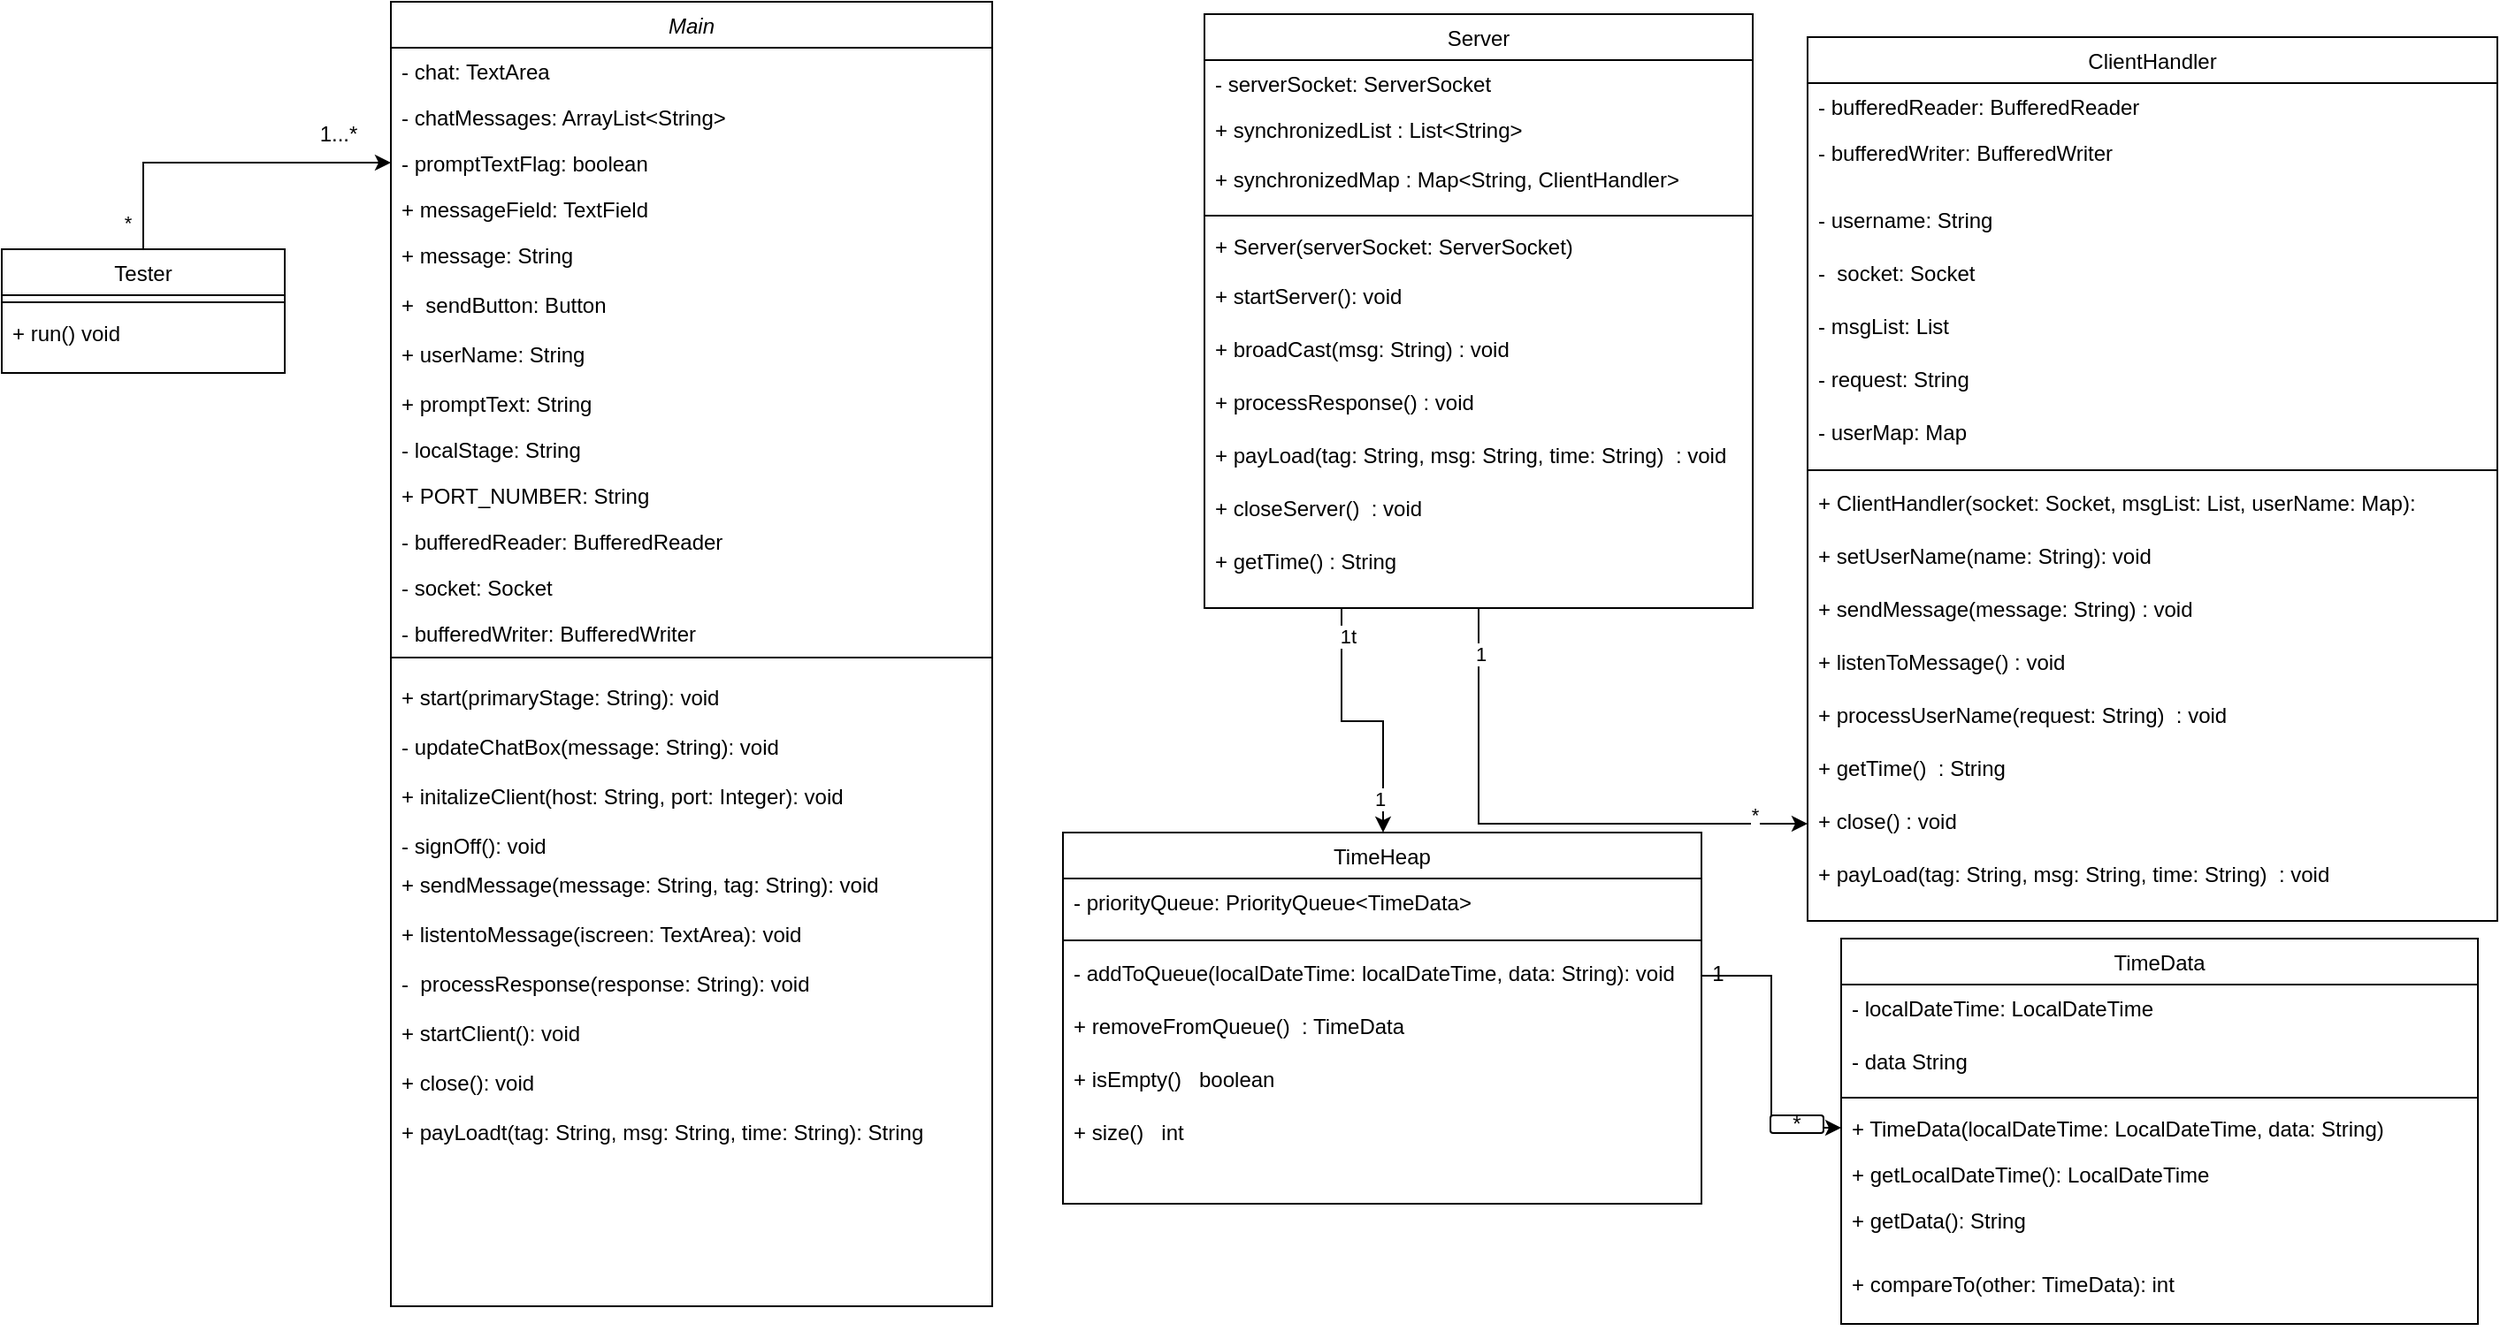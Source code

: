 <mxfile version="21.1.2" type="github">
  <diagram id="C5RBs43oDa-KdzZeNtuy" name="Page-1">
    <mxGraphModel dx="2261" dy="796" grid="1" gridSize="10" guides="1" tooltips="1" connect="1" arrows="1" fold="1" page="1" pageScale="1" pageWidth="827" pageHeight="1169" math="0" shadow="0">
      <root>
        <mxCell id="WIyWlLk6GJQsqaUBKTNV-0" />
        <mxCell id="WIyWlLk6GJQsqaUBKTNV-1" parent="WIyWlLk6GJQsqaUBKTNV-0" />
        <mxCell id="zkfFHV4jXpPFQw0GAbJ--0" value="Main" style="swimlane;fontStyle=2;align=center;verticalAlign=top;childLayout=stackLayout;horizontal=1;startSize=26;horizontalStack=0;resizeParent=1;resizeLast=0;collapsible=1;marginBottom=0;rounded=0;shadow=0;strokeWidth=1;" parent="WIyWlLk6GJQsqaUBKTNV-1" vertex="1">
          <mxGeometry x="-90" y="40" width="340" height="738" as="geometry">
            <mxRectangle x="230" y="140" width="160" height="26" as="alternateBounds" />
          </mxGeometry>
        </mxCell>
        <mxCell id="zkfFHV4jXpPFQw0GAbJ--1" value="- chat: TextArea" style="text;align=left;verticalAlign=top;spacingLeft=4;spacingRight=4;overflow=hidden;rotatable=0;points=[[0,0.5],[1,0.5]];portConstraint=eastwest;" parent="zkfFHV4jXpPFQw0GAbJ--0" vertex="1">
          <mxGeometry y="26" width="340" height="26" as="geometry" />
        </mxCell>
        <mxCell id="zkfFHV4jXpPFQw0GAbJ--2" value="- chatMessages: ArrayList&lt;String&gt;" style="text;align=left;verticalAlign=top;spacingLeft=4;spacingRight=4;overflow=hidden;rotatable=0;points=[[0,0.5],[1,0.5]];portConstraint=eastwest;rounded=0;shadow=0;html=0;" parent="zkfFHV4jXpPFQw0GAbJ--0" vertex="1">
          <mxGeometry y="52" width="340" height="26" as="geometry" />
        </mxCell>
        <mxCell id="zkfFHV4jXpPFQw0GAbJ--3" value="- promptTextFlag: boolean&#xa;" style="text;align=left;verticalAlign=top;spacingLeft=4;spacingRight=4;overflow=hidden;rotatable=0;points=[[0,0.5],[1,0.5]];portConstraint=eastwest;rounded=0;shadow=0;html=0;" parent="zkfFHV4jXpPFQw0GAbJ--0" vertex="1">
          <mxGeometry y="78" width="340" height="26" as="geometry" />
        </mxCell>
        <mxCell id="eDszfDAxmyaRL6Qd2Sii-7" value="+ messageField: TextField&#xa;" style="text;align=left;verticalAlign=top;spacingLeft=4;spacingRight=4;overflow=hidden;rotatable=0;points=[[0,0.5],[1,0.5]];portConstraint=eastwest;rounded=0;shadow=0;html=0;" vertex="1" parent="zkfFHV4jXpPFQw0GAbJ--0">
          <mxGeometry y="104" width="340" height="26" as="geometry" />
        </mxCell>
        <mxCell id="zkfFHV4jXpPFQw0GAbJ--5" value="+ message: String&#xa;" style="text;align=left;verticalAlign=top;spacingLeft=4;spacingRight=4;overflow=hidden;rotatable=0;points=[[0,0.5],[1,0.5]];portConstraint=eastwest;" parent="zkfFHV4jXpPFQw0GAbJ--0" vertex="1">
          <mxGeometry y="130" width="340" height="28" as="geometry" />
        </mxCell>
        <mxCell id="eDszfDAxmyaRL6Qd2Sii-8" value="+  sendButton: Button&#xa;" style="text;align=left;verticalAlign=top;spacingLeft=4;spacingRight=4;overflow=hidden;rotatable=0;points=[[0,0.5],[1,0.5]];portConstraint=eastwest;" vertex="1" parent="zkfFHV4jXpPFQw0GAbJ--0">
          <mxGeometry y="158" width="340" height="28" as="geometry" />
        </mxCell>
        <mxCell id="eDszfDAxmyaRL6Qd2Sii-10" value="+ userName: String&#xa;" style="text;align=left;verticalAlign=top;spacingLeft=4;spacingRight=4;overflow=hidden;rotatable=0;points=[[0,0.5],[1,0.5]];portConstraint=eastwest;" vertex="1" parent="zkfFHV4jXpPFQw0GAbJ--0">
          <mxGeometry y="186" width="340" height="28" as="geometry" />
        </mxCell>
        <mxCell id="eDszfDAxmyaRL6Qd2Sii-9" value="+ promptText: String&#xa;" style="text;align=left;verticalAlign=top;spacingLeft=4;spacingRight=4;overflow=hidden;rotatable=0;points=[[0,0.5],[1,0.5]];portConstraint=eastwest;" vertex="1" parent="zkfFHV4jXpPFQw0GAbJ--0">
          <mxGeometry y="214" width="340" height="26" as="geometry" />
        </mxCell>
        <mxCell id="eDszfDAxmyaRL6Qd2Sii-55" value="- localStage: String&#xa;" style="text;align=left;verticalAlign=top;spacingLeft=4;spacingRight=4;overflow=hidden;rotatable=0;points=[[0,0.5],[1,0.5]];portConstraint=eastwest;" vertex="1" parent="zkfFHV4jXpPFQw0GAbJ--0">
          <mxGeometry y="240" width="340" height="26" as="geometry" />
        </mxCell>
        <mxCell id="eDszfDAxmyaRL6Qd2Sii-56" value="+ PORT_NUMBER: String&#xa;" style="text;align=left;verticalAlign=top;spacingLeft=4;spacingRight=4;overflow=hidden;rotatable=0;points=[[0,0.5],[1,0.5]];portConstraint=eastwest;" vertex="1" parent="zkfFHV4jXpPFQw0GAbJ--0">
          <mxGeometry y="266" width="340" height="26" as="geometry" />
        </mxCell>
        <mxCell id="eDszfDAxmyaRL6Qd2Sii-58" value="- bufferedReader: BufferedReader&#xa;" style="text;align=left;verticalAlign=top;spacingLeft=4;spacingRight=4;overflow=hidden;rotatable=0;points=[[0,0.5],[1,0.5]];portConstraint=eastwest;" vertex="1" parent="zkfFHV4jXpPFQw0GAbJ--0">
          <mxGeometry y="292" width="340" height="26" as="geometry" />
        </mxCell>
        <mxCell id="eDszfDAxmyaRL6Qd2Sii-57" value="- socket: Socket&#xa;" style="text;align=left;verticalAlign=top;spacingLeft=4;spacingRight=4;overflow=hidden;rotatable=0;points=[[0,0.5],[1,0.5]];portConstraint=eastwest;" vertex="1" parent="zkfFHV4jXpPFQw0GAbJ--0">
          <mxGeometry y="318" width="340" height="26" as="geometry" />
        </mxCell>
        <mxCell id="eDszfDAxmyaRL6Qd2Sii-59" value="- bufferedWriter: BufferedWriter&#xa;" style="text;align=left;verticalAlign=top;spacingLeft=4;spacingRight=4;overflow=hidden;rotatable=0;points=[[0,0.5],[1,0.5]];portConstraint=eastwest;" vertex="1" parent="zkfFHV4jXpPFQw0GAbJ--0">
          <mxGeometry y="344" width="340" height="18" as="geometry" />
        </mxCell>
        <mxCell id="zkfFHV4jXpPFQw0GAbJ--4" value="" style="line;html=1;strokeWidth=1;align=left;verticalAlign=middle;spacingTop=-1;spacingLeft=3;spacingRight=3;rotatable=0;labelPosition=right;points=[];portConstraint=eastwest;" parent="zkfFHV4jXpPFQw0GAbJ--0" vertex="1">
          <mxGeometry y="362" width="340" height="18" as="geometry" />
        </mxCell>
        <mxCell id="eDszfDAxmyaRL6Qd2Sii-11" value="+ start(primaryStage: String): void&#xa;" style="text;align=left;verticalAlign=top;spacingLeft=4;spacingRight=4;overflow=hidden;rotatable=0;points=[[0,0.5],[1,0.5]];portConstraint=eastwest;" vertex="1" parent="zkfFHV4jXpPFQw0GAbJ--0">
          <mxGeometry y="380" width="340" height="28" as="geometry" />
        </mxCell>
        <mxCell id="eDszfDAxmyaRL6Qd2Sii-12" value="- updateChatBox(message: String): void&#xa;" style="text;align=left;verticalAlign=top;spacingLeft=4;spacingRight=4;overflow=hidden;rotatable=0;points=[[0,0.5],[1,0.5]];portConstraint=eastwest;" vertex="1" parent="zkfFHV4jXpPFQw0GAbJ--0">
          <mxGeometry y="408" width="340" height="28" as="geometry" />
        </mxCell>
        <mxCell id="eDszfDAxmyaRL6Qd2Sii-13" value="+ initalizeClient(host: String, port: Integer): void&#xa;" style="text;align=left;verticalAlign=top;spacingLeft=4;spacingRight=4;overflow=hidden;rotatable=0;points=[[0,0.5],[1,0.5]];portConstraint=eastwest;" vertex="1" parent="zkfFHV4jXpPFQw0GAbJ--0">
          <mxGeometry y="436" width="340" height="28" as="geometry" />
        </mxCell>
        <mxCell id="eDszfDAxmyaRL6Qd2Sii-14" value="- signOff(): void&#xa;" style="text;align=left;verticalAlign=top;spacingLeft=4;spacingRight=4;overflow=hidden;rotatable=0;points=[[0,0.5],[1,0.5]];portConstraint=eastwest;" vertex="1" parent="zkfFHV4jXpPFQw0GAbJ--0">
          <mxGeometry y="464" width="340" height="22" as="geometry" />
        </mxCell>
        <mxCell id="eDszfDAxmyaRL6Qd2Sii-17" value="+ sendMessage(message: String, tag: String): void&#xa;" style="text;align=left;verticalAlign=top;spacingLeft=4;spacingRight=4;overflow=hidden;rotatable=0;points=[[0,0.5],[1,0.5]];portConstraint=eastwest;" vertex="1" parent="zkfFHV4jXpPFQw0GAbJ--0">
          <mxGeometry y="486" width="340" height="28" as="geometry" />
        </mxCell>
        <mxCell id="eDszfDAxmyaRL6Qd2Sii-18" value="+ listentoMessage(iscreen: TextArea): void&#xa;" style="text;align=left;verticalAlign=top;spacingLeft=4;spacingRight=4;overflow=hidden;rotatable=0;points=[[0,0.5],[1,0.5]];portConstraint=eastwest;" vertex="1" parent="zkfFHV4jXpPFQw0GAbJ--0">
          <mxGeometry y="514" width="340" height="28" as="geometry" />
        </mxCell>
        <mxCell id="eDszfDAxmyaRL6Qd2Sii-19" value="-  processResponse(response: String): void&#xa;" style="text;align=left;verticalAlign=top;spacingLeft=4;spacingRight=4;overflow=hidden;rotatable=0;points=[[0,0.5],[1,0.5]];portConstraint=eastwest;" vertex="1" parent="zkfFHV4jXpPFQw0GAbJ--0">
          <mxGeometry y="542" width="340" height="28" as="geometry" />
        </mxCell>
        <mxCell id="eDszfDAxmyaRL6Qd2Sii-20" value="+ startClient(): void&#xa;" style="text;align=left;verticalAlign=top;spacingLeft=4;spacingRight=4;overflow=hidden;rotatable=0;points=[[0,0.5],[1,0.5]];portConstraint=eastwest;" vertex="1" parent="zkfFHV4jXpPFQw0GAbJ--0">
          <mxGeometry y="570" width="340" height="28" as="geometry" />
        </mxCell>
        <mxCell id="eDszfDAxmyaRL6Qd2Sii-21" value="+ close(): void&#xa;" style="text;align=left;verticalAlign=top;spacingLeft=4;spacingRight=4;overflow=hidden;rotatable=0;points=[[0,0.5],[1,0.5]];portConstraint=eastwest;" vertex="1" parent="zkfFHV4jXpPFQw0GAbJ--0">
          <mxGeometry y="598" width="340" height="28" as="geometry" />
        </mxCell>
        <mxCell id="eDszfDAxmyaRL6Qd2Sii-22" value="+ payLoadt(tag: String, msg: String, time: String): String&#xa;" style="text;align=left;verticalAlign=top;spacingLeft=4;spacingRight=4;overflow=hidden;rotatable=0;points=[[0,0.5],[1,0.5]];portConstraint=eastwest;" vertex="1" parent="zkfFHV4jXpPFQw0GAbJ--0">
          <mxGeometry y="626" width="340" height="28" as="geometry" />
        </mxCell>
        <mxCell id="eDszfDAxmyaRL6Qd2Sii-70" style="edgeStyle=orthogonalEdgeStyle;rounded=0;orthogonalLoop=1;jettySize=auto;html=1;entryX=0;entryY=0.5;entryDx=0;entryDy=0;" edge="1" parent="WIyWlLk6GJQsqaUBKTNV-1" source="zkfFHV4jXpPFQw0GAbJ--13" target="eDszfDAxmyaRL6Qd2Sii-54">
          <mxGeometry relative="1" as="geometry" />
        </mxCell>
        <mxCell id="eDszfDAxmyaRL6Qd2Sii-71" value="1" style="edgeLabel;html=1;align=center;verticalAlign=middle;resizable=0;points=[];" vertex="1" connectable="0" parent="eDszfDAxmyaRL6Qd2Sii-70">
          <mxGeometry x="-0.83" y="1" relative="1" as="geometry">
            <mxPoint as="offset" />
          </mxGeometry>
        </mxCell>
        <mxCell id="eDszfDAxmyaRL6Qd2Sii-72" value="*" style="edgeLabel;html=1;align=center;verticalAlign=middle;resizable=0;points=[];" vertex="1" connectable="0" parent="eDszfDAxmyaRL6Qd2Sii-70">
          <mxGeometry x="0.803" y="4" relative="1" as="geometry">
            <mxPoint y="-1" as="offset" />
          </mxGeometry>
        </mxCell>
        <mxCell id="eDszfDAxmyaRL6Qd2Sii-95" style="edgeStyle=orthogonalEdgeStyle;rounded=0;orthogonalLoop=1;jettySize=auto;html=1;exitX=0.25;exitY=1;exitDx=0;exitDy=0;" edge="1" parent="WIyWlLk6GJQsqaUBKTNV-1" source="zkfFHV4jXpPFQw0GAbJ--13" target="eDszfDAxmyaRL6Qd2Sii-73">
          <mxGeometry relative="1" as="geometry">
            <Array as="points">
              <mxPoint x="448" y="447" />
              <mxPoint x="471" y="447" />
            </Array>
          </mxGeometry>
        </mxCell>
        <mxCell id="eDszfDAxmyaRL6Qd2Sii-96" value="1t" style="edgeLabel;html=1;align=center;verticalAlign=middle;resizable=0;points=[];" vertex="1" connectable="0" parent="eDszfDAxmyaRL6Qd2Sii-95">
          <mxGeometry x="-0.787" y="3" relative="1" as="geometry">
            <mxPoint as="offset" />
          </mxGeometry>
        </mxCell>
        <mxCell id="eDszfDAxmyaRL6Qd2Sii-97" value="1" style="edgeLabel;html=1;align=center;verticalAlign=middle;resizable=0;points=[];" vertex="1" connectable="0" parent="eDszfDAxmyaRL6Qd2Sii-95">
          <mxGeometry x="0.734" y="-2" relative="1" as="geometry">
            <mxPoint y="1" as="offset" />
          </mxGeometry>
        </mxCell>
        <mxCell id="zkfFHV4jXpPFQw0GAbJ--13" value="Server" style="swimlane;fontStyle=0;align=center;verticalAlign=top;childLayout=stackLayout;horizontal=1;startSize=26;horizontalStack=0;resizeParent=1;resizeLast=0;collapsible=1;marginBottom=0;rounded=0;shadow=0;strokeWidth=1;" parent="WIyWlLk6GJQsqaUBKTNV-1" vertex="1">
          <mxGeometry x="370" y="47" width="310" height="336" as="geometry">
            <mxRectangle x="340" y="380" width="170" height="26" as="alternateBounds" />
          </mxGeometry>
        </mxCell>
        <mxCell id="eDszfDAxmyaRL6Qd2Sii-28" value="- serverSocket: ServerSocket" style="text;align=left;verticalAlign=top;spacingLeft=4;spacingRight=4;overflow=hidden;rotatable=0;points=[[0,0.5],[1,0.5]];portConstraint=eastwest;" vertex="1" parent="zkfFHV4jXpPFQw0GAbJ--13">
          <mxGeometry y="26" width="310" height="26" as="geometry" />
        </mxCell>
        <mxCell id="eDszfDAxmyaRL6Qd2Sii-29" value="+ synchronizedList : List&lt;String&gt;" style="text;align=left;verticalAlign=top;spacingLeft=4;spacingRight=4;overflow=hidden;rotatable=0;points=[[0,0.5],[1,0.5]];portConstraint=eastwest;" vertex="1" parent="zkfFHV4jXpPFQw0GAbJ--13">
          <mxGeometry y="52" width="310" height="28" as="geometry" />
        </mxCell>
        <mxCell id="zkfFHV4jXpPFQw0GAbJ--14" value="+ synchronizedMap : Map&lt;String, ClientHandler&gt;" style="text;align=left;verticalAlign=top;spacingLeft=4;spacingRight=4;overflow=hidden;rotatable=0;points=[[0,0.5],[1,0.5]];portConstraint=eastwest;" parent="zkfFHV4jXpPFQw0GAbJ--13" vertex="1">
          <mxGeometry y="80" width="310" height="30" as="geometry" />
        </mxCell>
        <mxCell id="zkfFHV4jXpPFQw0GAbJ--15" value="" style="line;html=1;strokeWidth=1;align=left;verticalAlign=middle;spacingTop=-1;spacingLeft=3;spacingRight=3;rotatable=0;labelPosition=right;points=[];portConstraint=eastwest;" parent="zkfFHV4jXpPFQw0GAbJ--13" vertex="1">
          <mxGeometry y="110" width="310" height="8" as="geometry" />
        </mxCell>
        <mxCell id="eDszfDAxmyaRL6Qd2Sii-65" value="+ Server(serverSocket: ServerSocket)&#xa;" style="text;align=left;verticalAlign=top;spacingLeft=4;spacingRight=4;overflow=hidden;rotatable=0;points=[[0,0.5],[1,0.5]];portConstraint=eastwest;" vertex="1" parent="zkfFHV4jXpPFQw0GAbJ--13">
          <mxGeometry y="118" width="310" height="28" as="geometry" />
        </mxCell>
        <mxCell id="eDszfDAxmyaRL6Qd2Sii-30" value="+ startServer(): void" style="text;align=left;verticalAlign=top;spacingLeft=4;spacingRight=4;overflow=hidden;rotatable=0;points=[[0,0.5],[1,0.5]];portConstraint=eastwest;" vertex="1" parent="zkfFHV4jXpPFQw0GAbJ--13">
          <mxGeometry y="146" width="310" height="30" as="geometry" />
        </mxCell>
        <mxCell id="eDszfDAxmyaRL6Qd2Sii-31" value="+ broadCast(msg: String) : void" style="text;align=left;verticalAlign=top;spacingLeft=4;spacingRight=4;overflow=hidden;rotatable=0;points=[[0,0.5],[1,0.5]];portConstraint=eastwest;" vertex="1" parent="zkfFHV4jXpPFQw0GAbJ--13">
          <mxGeometry y="176" width="310" height="30" as="geometry" />
        </mxCell>
        <mxCell id="eDszfDAxmyaRL6Qd2Sii-32" value="+ processResponse() : void" style="text;align=left;verticalAlign=top;spacingLeft=4;spacingRight=4;overflow=hidden;rotatable=0;points=[[0,0.5],[1,0.5]];portConstraint=eastwest;" vertex="1" parent="zkfFHV4jXpPFQw0GAbJ--13">
          <mxGeometry y="206" width="310" height="30" as="geometry" />
        </mxCell>
        <mxCell id="eDszfDAxmyaRL6Qd2Sii-41" value="+ payLoad(tag: String, msg: String, time: String)  : void" style="text;align=left;verticalAlign=top;spacingLeft=4;spacingRight=4;overflow=hidden;rotatable=0;points=[[0,0.5],[1,0.5]];portConstraint=eastwest;" vertex="1" parent="zkfFHV4jXpPFQw0GAbJ--13">
          <mxGeometry y="236" width="310" height="30" as="geometry" />
        </mxCell>
        <mxCell id="eDszfDAxmyaRL6Qd2Sii-42" value="+ closeServer()  : void" style="text;align=left;verticalAlign=top;spacingLeft=4;spacingRight=4;overflow=hidden;rotatable=0;points=[[0,0.5],[1,0.5]];portConstraint=eastwest;" vertex="1" parent="zkfFHV4jXpPFQw0GAbJ--13">
          <mxGeometry y="266" width="310" height="30" as="geometry" />
        </mxCell>
        <mxCell id="eDszfDAxmyaRL6Qd2Sii-43" value="+ getTime() : String" style="text;align=left;verticalAlign=top;spacingLeft=4;spacingRight=4;overflow=hidden;rotatable=0;points=[[0,0.5],[1,0.5]];portConstraint=eastwest;" vertex="1" parent="zkfFHV4jXpPFQw0GAbJ--13">
          <mxGeometry y="296" width="310" height="30" as="geometry" />
        </mxCell>
        <mxCell id="eDszfDAxmyaRL6Qd2Sii-3" value="" style="edgeStyle=orthogonalEdgeStyle;rounded=0;orthogonalLoop=1;jettySize=auto;html=1;" edge="1" parent="WIyWlLk6GJQsqaUBKTNV-1" source="eDszfDAxmyaRL6Qd2Sii-0" target="zkfFHV4jXpPFQw0GAbJ--3">
          <mxGeometry relative="1" as="geometry" />
        </mxCell>
        <mxCell id="eDszfDAxmyaRL6Qd2Sii-27" value="*" style="edgeLabel;html=1;align=center;verticalAlign=middle;resizable=0;points=[];" vertex="1" connectable="0" parent="eDszfDAxmyaRL6Qd2Sii-3">
          <mxGeometry x="-0.812" y="3" relative="1" as="geometry">
            <mxPoint x="-6" y="3" as="offset" />
          </mxGeometry>
        </mxCell>
        <mxCell id="eDszfDAxmyaRL6Qd2Sii-0" value="Tester" style="swimlane;fontStyle=0;align=center;verticalAlign=top;childLayout=stackLayout;horizontal=1;startSize=26;horizontalStack=0;resizeParent=1;resizeLast=0;collapsible=1;marginBottom=0;rounded=0;shadow=0;strokeWidth=1;" vertex="1" parent="WIyWlLk6GJQsqaUBKTNV-1">
          <mxGeometry x="-310" y="180" width="160" height="70" as="geometry">
            <mxRectangle x="340" y="380" width="170" height="26" as="alternateBounds" />
          </mxGeometry>
        </mxCell>
        <mxCell id="eDszfDAxmyaRL6Qd2Sii-2" value="" style="line;html=1;strokeWidth=1;align=left;verticalAlign=middle;spacingTop=-1;spacingLeft=3;spacingRight=3;rotatable=0;labelPosition=right;points=[];portConstraint=eastwest;" vertex="1" parent="eDszfDAxmyaRL6Qd2Sii-0">
          <mxGeometry y="26" width="160" height="8" as="geometry" />
        </mxCell>
        <mxCell id="eDszfDAxmyaRL6Qd2Sii-1" value="+ run() void" style="text;align=left;verticalAlign=top;spacingLeft=4;spacingRight=4;overflow=hidden;rotatable=0;points=[[0,0.5],[1,0.5]];portConstraint=eastwest;" vertex="1" parent="eDszfDAxmyaRL6Qd2Sii-0">
          <mxGeometry y="34" width="160" height="26" as="geometry" />
        </mxCell>
        <mxCell id="eDszfDAxmyaRL6Qd2Sii-24" value="1...*" style="text;html=1;align=center;verticalAlign=middle;resizable=0;points=[];autosize=1;strokeColor=none;fillColor=none;" vertex="1" parent="WIyWlLk6GJQsqaUBKTNV-1">
          <mxGeometry x="-140" y="100" width="40" height="30" as="geometry" />
        </mxCell>
        <mxCell id="eDszfDAxmyaRL6Qd2Sii-44" value="ClientHandler" style="swimlane;fontStyle=0;align=center;verticalAlign=top;childLayout=stackLayout;horizontal=1;startSize=26;horizontalStack=0;resizeParent=1;resizeLast=0;collapsible=1;marginBottom=0;rounded=0;shadow=0;strokeWidth=1;" vertex="1" parent="WIyWlLk6GJQsqaUBKTNV-1">
          <mxGeometry x="711" y="60" width="390" height="500" as="geometry">
            <mxRectangle x="340" y="380" width="170" height="26" as="alternateBounds" />
          </mxGeometry>
        </mxCell>
        <mxCell id="eDszfDAxmyaRL6Qd2Sii-45" value="- bufferedReader: BufferedReader" style="text;align=left;verticalAlign=top;spacingLeft=4;spacingRight=4;overflow=hidden;rotatable=0;points=[[0,0.5],[1,0.5]];portConstraint=eastwest;" vertex="1" parent="eDszfDAxmyaRL6Qd2Sii-44">
          <mxGeometry y="26" width="390" height="26" as="geometry" />
        </mxCell>
        <mxCell id="eDszfDAxmyaRL6Qd2Sii-46" value="- bufferedWriter: BufferedWriter" style="text;align=left;verticalAlign=top;spacingLeft=4;spacingRight=4;overflow=hidden;rotatable=0;points=[[0,0.5],[1,0.5]];portConstraint=eastwest;" vertex="1" parent="eDszfDAxmyaRL6Qd2Sii-44">
          <mxGeometry y="52" width="390" height="38" as="geometry" />
        </mxCell>
        <mxCell id="eDszfDAxmyaRL6Qd2Sii-47" value="- username: String&#xa;" style="text;align=left;verticalAlign=top;spacingLeft=4;spacingRight=4;overflow=hidden;rotatable=0;points=[[0,0.5],[1,0.5]];portConstraint=eastwest;" vertex="1" parent="eDszfDAxmyaRL6Qd2Sii-44">
          <mxGeometry y="90" width="390" height="30" as="geometry" />
        </mxCell>
        <mxCell id="eDszfDAxmyaRL6Qd2Sii-60" value="-  socket: Socket" style="text;align=left;verticalAlign=top;spacingLeft=4;spacingRight=4;overflow=hidden;rotatable=0;points=[[0,0.5],[1,0.5]];portConstraint=eastwest;" vertex="1" parent="eDszfDAxmyaRL6Qd2Sii-44">
          <mxGeometry y="120" width="390" height="30" as="geometry" />
        </mxCell>
        <mxCell id="eDszfDAxmyaRL6Qd2Sii-61" value="- msgList: List&#xa;" style="text;align=left;verticalAlign=top;spacingLeft=4;spacingRight=4;overflow=hidden;rotatable=0;points=[[0,0.5],[1,0.5]];portConstraint=eastwest;" vertex="1" parent="eDszfDAxmyaRL6Qd2Sii-44">
          <mxGeometry y="150" width="390" height="30" as="geometry" />
        </mxCell>
        <mxCell id="eDszfDAxmyaRL6Qd2Sii-62" value="- request: String&#xa;" style="text;align=left;verticalAlign=top;spacingLeft=4;spacingRight=4;overflow=hidden;rotatable=0;points=[[0,0.5],[1,0.5]];portConstraint=eastwest;" vertex="1" parent="eDszfDAxmyaRL6Qd2Sii-44">
          <mxGeometry y="180" width="390" height="30" as="geometry" />
        </mxCell>
        <mxCell id="eDszfDAxmyaRL6Qd2Sii-63" value="- userMap: Map&#xa;" style="text;align=left;verticalAlign=top;spacingLeft=4;spacingRight=4;overflow=hidden;rotatable=0;points=[[0,0.5],[1,0.5]];portConstraint=eastwest;" vertex="1" parent="eDszfDAxmyaRL6Qd2Sii-44">
          <mxGeometry y="210" width="390" height="30" as="geometry" />
        </mxCell>
        <mxCell id="eDszfDAxmyaRL6Qd2Sii-48" value="" style="line;html=1;strokeWidth=1;align=left;verticalAlign=middle;spacingTop=-1;spacingLeft=3;spacingRight=3;rotatable=0;labelPosition=right;points=[];portConstraint=eastwest;" vertex="1" parent="eDszfDAxmyaRL6Qd2Sii-44">
          <mxGeometry y="240" width="390" height="10" as="geometry" />
        </mxCell>
        <mxCell id="eDszfDAxmyaRL6Qd2Sii-66" value="+ ClientHandler(socket: Socket, msgList: List, userName: Map):" style="text;align=left;verticalAlign=top;spacingLeft=4;spacingRight=4;overflow=hidden;rotatable=0;points=[[0,0.5],[1,0.5]];portConstraint=eastwest;" vertex="1" parent="eDszfDAxmyaRL6Qd2Sii-44">
          <mxGeometry y="250" width="390" height="30" as="geometry" />
        </mxCell>
        <mxCell id="eDszfDAxmyaRL6Qd2Sii-49" value="+ setUserName(name: String): void" style="text;align=left;verticalAlign=top;spacingLeft=4;spacingRight=4;overflow=hidden;rotatable=0;points=[[0,0.5],[1,0.5]];portConstraint=eastwest;" vertex="1" parent="eDszfDAxmyaRL6Qd2Sii-44">
          <mxGeometry y="280" width="390" height="30" as="geometry" />
        </mxCell>
        <mxCell id="eDszfDAxmyaRL6Qd2Sii-50" value="+ sendMessage(message: String) : void" style="text;align=left;verticalAlign=top;spacingLeft=4;spacingRight=4;overflow=hidden;rotatable=0;points=[[0,0.5],[1,0.5]];portConstraint=eastwest;" vertex="1" parent="eDszfDAxmyaRL6Qd2Sii-44">
          <mxGeometry y="310" width="390" height="30" as="geometry" />
        </mxCell>
        <mxCell id="eDszfDAxmyaRL6Qd2Sii-51" value="+ listenToMessage() : void" style="text;align=left;verticalAlign=top;spacingLeft=4;spacingRight=4;overflow=hidden;rotatable=0;points=[[0,0.5],[1,0.5]];portConstraint=eastwest;" vertex="1" parent="eDszfDAxmyaRL6Qd2Sii-44">
          <mxGeometry y="340" width="390" height="30" as="geometry" />
        </mxCell>
        <mxCell id="eDszfDAxmyaRL6Qd2Sii-52" value="+ processUserName(request: String)  : void" style="text;align=left;verticalAlign=top;spacingLeft=4;spacingRight=4;overflow=hidden;rotatable=0;points=[[0,0.5],[1,0.5]];portConstraint=eastwest;" vertex="1" parent="eDszfDAxmyaRL6Qd2Sii-44">
          <mxGeometry y="370" width="390" height="30" as="geometry" />
        </mxCell>
        <mxCell id="eDszfDAxmyaRL6Qd2Sii-53" value="+ getTime()  : String" style="text;align=left;verticalAlign=top;spacingLeft=4;spacingRight=4;overflow=hidden;rotatable=0;points=[[0,0.5],[1,0.5]];portConstraint=eastwest;" vertex="1" parent="eDszfDAxmyaRL6Qd2Sii-44">
          <mxGeometry y="400" width="390" height="30" as="geometry" />
        </mxCell>
        <mxCell id="eDszfDAxmyaRL6Qd2Sii-54" value="+ close() : void" style="text;align=left;verticalAlign=top;spacingLeft=4;spacingRight=4;overflow=hidden;rotatable=0;points=[[0,0.5],[1,0.5]];portConstraint=eastwest;" vertex="1" parent="eDszfDAxmyaRL6Qd2Sii-44">
          <mxGeometry y="430" width="390" height="30" as="geometry" />
        </mxCell>
        <mxCell id="eDszfDAxmyaRL6Qd2Sii-67" value="+ payLoad(tag: String, msg: String, time: String)  : void" style="text;align=left;verticalAlign=top;spacingLeft=4;spacingRight=4;overflow=hidden;rotatable=0;points=[[0,0.5],[1,0.5]];portConstraint=eastwest;" vertex="1" parent="eDszfDAxmyaRL6Qd2Sii-44">
          <mxGeometry y="460" width="390" height="30" as="geometry" />
        </mxCell>
        <mxCell id="eDszfDAxmyaRL6Qd2Sii-73" value="TimeHeap" style="swimlane;fontStyle=0;align=center;verticalAlign=top;childLayout=stackLayout;horizontal=1;startSize=26;horizontalStack=0;resizeParent=1;resizeLast=0;collapsible=1;marginBottom=0;rounded=0;shadow=0;strokeWidth=1;" vertex="1" parent="WIyWlLk6GJQsqaUBKTNV-1">
          <mxGeometry x="290" y="510" width="361" height="210" as="geometry">
            <mxRectangle x="340" y="380" width="170" height="26" as="alternateBounds" />
          </mxGeometry>
        </mxCell>
        <mxCell id="eDszfDAxmyaRL6Qd2Sii-79" value="- priorityQueue: PriorityQueue&lt;TimeData&gt;" style="text;align=left;verticalAlign=top;spacingLeft=4;spacingRight=4;overflow=hidden;rotatable=0;points=[[0,0.5],[1,0.5]];portConstraint=eastwest;" vertex="1" parent="eDszfDAxmyaRL6Qd2Sii-73">
          <mxGeometry y="26" width="361" height="30" as="geometry" />
        </mxCell>
        <mxCell id="eDszfDAxmyaRL6Qd2Sii-81" value="" style="line;html=1;strokeWidth=1;align=left;verticalAlign=middle;spacingTop=-1;spacingLeft=3;spacingRight=3;rotatable=0;labelPosition=right;points=[];portConstraint=eastwest;" vertex="1" parent="eDszfDAxmyaRL6Qd2Sii-73">
          <mxGeometry y="56" width="361" height="10" as="geometry" />
        </mxCell>
        <mxCell id="eDszfDAxmyaRL6Qd2Sii-90" value="- addToQueue(localDateTime: localDateTime, data: String): void" style="text;align=left;verticalAlign=top;spacingLeft=4;spacingRight=4;overflow=hidden;rotatable=0;points=[[0,0.5],[1,0.5]];portConstraint=eastwest;" vertex="1" parent="eDszfDAxmyaRL6Qd2Sii-73">
          <mxGeometry y="66" width="361" height="30" as="geometry" />
        </mxCell>
        <mxCell id="eDszfDAxmyaRL6Qd2Sii-87" value="+ removeFromQueue()  : TimeData" style="text;align=left;verticalAlign=top;spacingLeft=4;spacingRight=4;overflow=hidden;rotatable=0;points=[[0,0.5],[1,0.5]];portConstraint=eastwest;" vertex="1" parent="eDszfDAxmyaRL6Qd2Sii-73">
          <mxGeometry y="96" width="361" height="30" as="geometry" />
        </mxCell>
        <mxCell id="eDszfDAxmyaRL6Qd2Sii-93" value="+ isEmpty()   boolean" style="text;align=left;verticalAlign=top;spacingLeft=4;spacingRight=4;overflow=hidden;rotatable=0;points=[[0,0.5],[1,0.5]];portConstraint=eastwest;" vertex="1" parent="eDszfDAxmyaRL6Qd2Sii-73">
          <mxGeometry y="126" width="361" height="30" as="geometry" />
        </mxCell>
        <mxCell id="eDszfDAxmyaRL6Qd2Sii-94" value="+ size()   int" style="text;align=left;verticalAlign=top;spacingLeft=4;spacingRight=4;overflow=hidden;rotatable=0;points=[[0,0.5],[1,0.5]];portConstraint=eastwest;" vertex="1" parent="eDszfDAxmyaRL6Qd2Sii-73">
          <mxGeometry y="156" width="361" height="30" as="geometry" />
        </mxCell>
        <mxCell id="eDszfDAxmyaRL6Qd2Sii-105" value="TimeData" style="swimlane;fontStyle=0;align=center;verticalAlign=top;childLayout=stackLayout;horizontal=1;startSize=26;horizontalStack=0;resizeParent=1;resizeLast=0;collapsible=1;marginBottom=0;rounded=0;shadow=0;strokeWidth=1;" vertex="1" parent="WIyWlLk6GJQsqaUBKTNV-1">
          <mxGeometry x="730" y="570" width="360" height="218" as="geometry">
            <mxRectangle x="340" y="380" width="170" height="26" as="alternateBounds" />
          </mxGeometry>
        </mxCell>
        <mxCell id="eDszfDAxmyaRL6Qd2Sii-109" value="- localDateTime: LocalDateTime&#xa;" style="text;align=left;verticalAlign=top;spacingLeft=4;spacingRight=4;overflow=hidden;rotatable=0;points=[[0,0.5],[1,0.5]];portConstraint=eastwest;" vertex="1" parent="eDszfDAxmyaRL6Qd2Sii-105">
          <mxGeometry y="26" width="360" height="30" as="geometry" />
        </mxCell>
        <mxCell id="eDszfDAxmyaRL6Qd2Sii-110" value="- data String&#xa;" style="text;align=left;verticalAlign=top;spacingLeft=4;spacingRight=4;overflow=hidden;rotatable=0;points=[[0,0.5],[1,0.5]];portConstraint=eastwest;" vertex="1" parent="eDszfDAxmyaRL6Qd2Sii-105">
          <mxGeometry y="56" width="360" height="30" as="geometry" />
        </mxCell>
        <mxCell id="eDszfDAxmyaRL6Qd2Sii-106" value="" style="line;html=1;strokeWidth=1;align=left;verticalAlign=middle;spacingTop=-1;spacingLeft=3;spacingRight=3;rotatable=0;labelPosition=right;points=[];portConstraint=eastwest;" vertex="1" parent="eDszfDAxmyaRL6Qd2Sii-105">
          <mxGeometry y="86" width="360" height="8" as="geometry" />
        </mxCell>
        <mxCell id="eDszfDAxmyaRL6Qd2Sii-107" value="+ TimeData(localDateTime: LocalDateTime, data: String)" style="text;align=left;verticalAlign=top;spacingLeft=4;spacingRight=4;overflow=hidden;rotatable=0;points=[[0,0.5],[1,0.5]];portConstraint=eastwest;" vertex="1" parent="eDszfDAxmyaRL6Qd2Sii-105">
          <mxGeometry y="94" width="360" height="26" as="geometry" />
        </mxCell>
        <mxCell id="eDszfDAxmyaRL6Qd2Sii-116" value="+ getLocalDateTime(): LocalDateTime&#xa;" style="text;align=left;verticalAlign=top;spacingLeft=4;spacingRight=4;overflow=hidden;rotatable=0;points=[[0,0.5],[1,0.5]];portConstraint=eastwest;" vertex="1" parent="eDszfDAxmyaRL6Qd2Sii-105">
          <mxGeometry y="120" width="360" height="26" as="geometry" />
        </mxCell>
        <mxCell id="eDszfDAxmyaRL6Qd2Sii-117" value="+ getData(): String&#xa;" style="text;align=left;verticalAlign=top;spacingLeft=4;spacingRight=4;overflow=hidden;rotatable=0;points=[[0,0.5],[1,0.5]];portConstraint=eastwest;" vertex="1" parent="eDszfDAxmyaRL6Qd2Sii-105">
          <mxGeometry y="146" width="360" height="36" as="geometry" />
        </mxCell>
        <mxCell id="eDszfDAxmyaRL6Qd2Sii-118" value="+ compareTo(other: TimeData): int&#xa;" style="text;align=left;verticalAlign=top;spacingLeft=4;spacingRight=4;overflow=hidden;rotatable=0;points=[[0,0.5],[1,0.5]];portConstraint=eastwest;" vertex="1" parent="eDszfDAxmyaRL6Qd2Sii-105">
          <mxGeometry y="182" width="360" height="36" as="geometry" />
        </mxCell>
        <mxCell id="eDszfDAxmyaRL6Qd2Sii-119" style="edgeStyle=orthogonalEdgeStyle;rounded=0;orthogonalLoop=1;jettySize=auto;html=1;exitX=1;exitY=0.5;exitDx=0;exitDy=0;entryX=0;entryY=0.5;entryDx=0;entryDy=0;" edge="1" parent="WIyWlLk6GJQsqaUBKTNV-1" source="eDszfDAxmyaRL6Qd2Sii-90" target="eDszfDAxmyaRL6Qd2Sii-107">
          <mxGeometry relative="1" as="geometry" />
        </mxCell>
        <mxCell id="eDszfDAxmyaRL6Qd2Sii-120" value="1" style="text;html=1;align=center;verticalAlign=middle;resizable=0;points=[];autosize=1;strokeColor=none;fillColor=none;" vertex="1" parent="WIyWlLk6GJQsqaUBKTNV-1">
          <mxGeometry x="645" y="575" width="30" height="30" as="geometry" />
        </mxCell>
        <mxCell id="eDszfDAxmyaRL6Qd2Sii-122" value="*" style="rounded=1;whiteSpace=wrap;html=1;" vertex="1" parent="WIyWlLk6GJQsqaUBKTNV-1">
          <mxGeometry x="690" y="670" width="30" height="10" as="geometry" />
        </mxCell>
      </root>
    </mxGraphModel>
  </diagram>
</mxfile>

